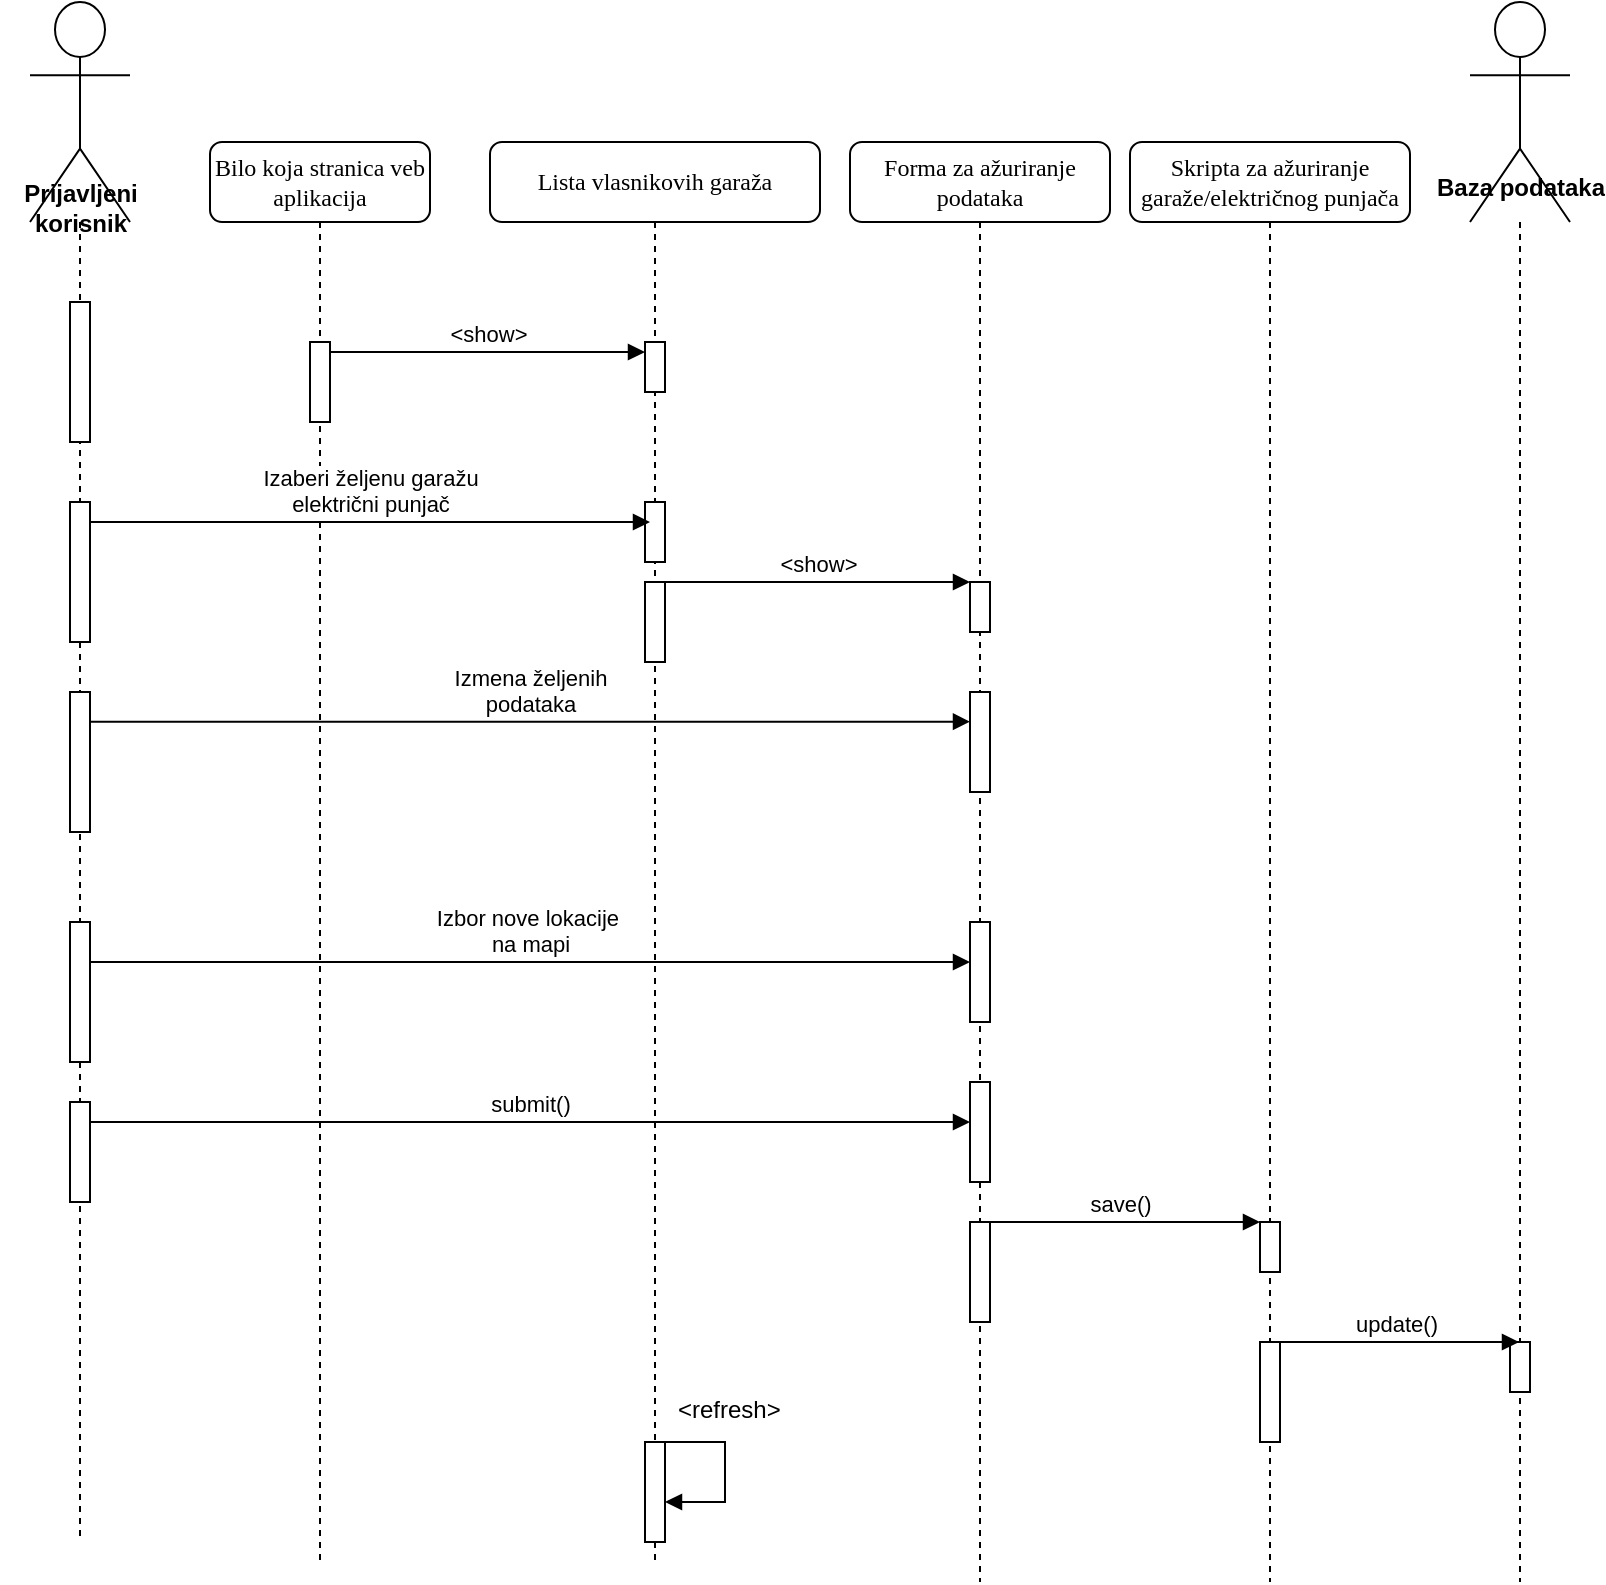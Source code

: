 <mxfile version="24.8.6">
  <diagram name="Page-1" id="13e1069c-82ec-6db2-03f1-153e76fe0fe0">
    <mxGraphModel dx="2232" dy="985" grid="1" gridSize="10" guides="1" tooltips="1" connect="1" arrows="1" fold="1" page="1" pageScale="1" pageWidth="1100" pageHeight="850" background="none" math="0" shadow="0">
      <root>
        <mxCell id="0" />
        <mxCell id="1" parent="0" />
        <mxCell id="7baba1c4bc27f4b0-4" value="Bilo koja stranica veb aplikacija" style="shape=umlLifeline;perimeter=lifelinePerimeter;whiteSpace=wrap;html=1;container=1;collapsible=0;recursiveResize=0;outlineConnect=0;rounded=1;shadow=0;comic=0;labelBackgroundColor=none;strokeWidth=1;fontFamily=Verdana;fontSize=12;align=center;" parent="1" vertex="1">
          <mxGeometry x="340" y="80" width="110" height="710" as="geometry" />
        </mxCell>
        <mxCell id="afSPU_G0b2pJXZFKKg_S-8" value="" style="html=1;points=[[0,0,0,0,5],[0,1,0,0,-5],[1,0,0,0,5],[1,1,0,0,-5]];perimeter=orthogonalPerimeter;outlineConnect=0;targetShapes=umlLifeline;portConstraint=eastwest;newEdgeStyle={&quot;curved&quot;:0,&quot;rounded&quot;:0};" vertex="1" parent="7baba1c4bc27f4b0-4">
          <mxGeometry x="50" y="100" width="10" height="40" as="geometry" />
        </mxCell>
        <mxCell id="7baba1c4bc27f4b0-5" value="Lista vlasnikovih garaža" style="shape=umlLifeline;perimeter=lifelinePerimeter;whiteSpace=wrap;html=1;container=1;collapsible=0;recursiveResize=0;outlineConnect=0;rounded=1;shadow=0;comic=0;labelBackgroundColor=none;strokeWidth=1;fontFamily=Verdana;fontSize=12;align=center;" parent="1" vertex="1">
          <mxGeometry x="480" y="80" width="165" height="710" as="geometry" />
        </mxCell>
        <mxCell id="afSPU_G0b2pJXZFKKg_S-13" value="" style="html=1;points=[[0,0,0,0,5],[0,1,0,0,-5],[1,0,0,0,5],[1,1,0,0,-5]];perimeter=orthogonalPerimeter;outlineConnect=0;targetShapes=umlLifeline;portConstraint=eastwest;newEdgeStyle={&quot;curved&quot;:0,&quot;rounded&quot;:0};" vertex="1" parent="7baba1c4bc27f4b0-5">
          <mxGeometry x="77.5" y="100" width="10" height="25" as="geometry" />
        </mxCell>
        <mxCell id="afSPU_G0b2pJXZFKKg_S-9" value="" style="html=1;points=[[0,0,0,0,5],[0,1,0,0,-5],[1,0,0,0,5],[1,1,0,0,-5]];perimeter=orthogonalPerimeter;outlineConnect=0;targetShapes=umlLifeline;portConstraint=eastwest;newEdgeStyle={&quot;curved&quot;:0,&quot;rounded&quot;:0};" vertex="1" parent="7baba1c4bc27f4b0-5">
          <mxGeometry x="77.5" y="180" width="10" height="30" as="geometry" />
        </mxCell>
        <mxCell id="afSPU_G0b2pJXZFKKg_S-27" value="" style="html=1;points=[[0,0,0,0,5],[0,1,0,0,-5],[1,0,0,0,5],[1,1,0,0,-5]];perimeter=orthogonalPerimeter;outlineConnect=0;targetShapes=umlLifeline;portConstraint=eastwest;newEdgeStyle={&quot;curved&quot;:0,&quot;rounded&quot;:0};" vertex="1" parent="7baba1c4bc27f4b0-5">
          <mxGeometry x="77.5" y="220" width="10" height="40" as="geometry" />
        </mxCell>
        <mxCell id="afSPU_G0b2pJXZFKKg_S-41" value="" style="html=1;points=[[0,0,0,0,5],[0,1,0,0,-5],[1,0,0,0,5],[1,1,0,0,-5]];perimeter=orthogonalPerimeter;outlineConnect=0;targetShapes=umlLifeline;portConstraint=eastwest;newEdgeStyle={&quot;curved&quot;:0,&quot;rounded&quot;:0};" vertex="1" parent="7baba1c4bc27f4b0-5">
          <mxGeometry x="77.5" y="650" width="10" height="50" as="geometry" />
        </mxCell>
        <mxCell id="afSPU_G0b2pJXZFKKg_S-42" value="" style="html=1;align=left;spacingLeft=2;endArrow=block;rounded=0;edgeStyle=orthogonalEdgeStyle;curved=0;rounded=0;" edge="1" parent="7baba1c4bc27f4b0-5">
          <mxGeometry relative="1" as="geometry">
            <mxPoint x="87.5" y="650" as="sourcePoint" />
            <Array as="points">
              <mxPoint x="117.5" y="680" />
            </Array>
            <mxPoint x="87.5" y="680" as="targetPoint" />
          </mxGeometry>
        </mxCell>
        <mxCell id="afSPU_G0b2pJXZFKKg_S-43" value="&amp;lt;refresh&amp;gt;" style="text;strokeColor=none;fillColor=none;align=left;verticalAlign=top;spacingLeft=4;spacingRight=4;overflow=hidden;rotatable=0;points=[[0,0.5],[1,0.5]];portConstraint=eastwest;whiteSpace=wrap;html=1;" vertex="1" parent="7baba1c4bc27f4b0-5">
          <mxGeometry x="87.5" y="620" width="100" height="26" as="geometry" />
        </mxCell>
        <mxCell id="7baba1c4bc27f4b0-6" value="Forma za ažuriranje podataka" style="shape=umlLifeline;perimeter=lifelinePerimeter;whiteSpace=wrap;html=1;container=1;collapsible=0;recursiveResize=0;outlineConnect=0;rounded=1;shadow=0;comic=0;labelBackgroundColor=none;strokeWidth=1;fontFamily=Verdana;fontSize=12;align=center;" parent="1" vertex="1">
          <mxGeometry x="660" y="80" width="130" height="720" as="geometry" />
        </mxCell>
        <mxCell id="afSPU_G0b2pJXZFKKg_S-16" value="" style="html=1;points=[[0,0,0,0,5],[0,1,0,0,-5],[1,0,0,0,5],[1,1,0,0,-5]];perimeter=orthogonalPerimeter;outlineConnect=0;targetShapes=umlLifeline;portConstraint=eastwest;newEdgeStyle={&quot;curved&quot;:0,&quot;rounded&quot;:0};" vertex="1" parent="7baba1c4bc27f4b0-6">
          <mxGeometry x="60" y="275" width="10" height="50" as="geometry" />
        </mxCell>
        <mxCell id="afSPU_G0b2pJXZFKKg_S-26" value="" style="html=1;points=[[0,0,0,0,5],[0,1,0,0,-5],[1,0,0,0,5],[1,1,0,0,-5]];perimeter=orthogonalPerimeter;outlineConnect=0;targetShapes=umlLifeline;portConstraint=eastwest;newEdgeStyle={&quot;curved&quot;:0,&quot;rounded&quot;:0};" vertex="1" parent="7baba1c4bc27f4b0-6">
          <mxGeometry x="60" y="220" width="10" height="25" as="geometry" />
        </mxCell>
        <mxCell id="afSPU_G0b2pJXZFKKg_S-28" value="&amp;lt;show&amp;gt;" style="html=1;verticalAlign=bottom;endArrow=block;curved=0;rounded=0;" edge="1" parent="7baba1c4bc27f4b0-6" source="afSPU_G0b2pJXZFKKg_S-27">
          <mxGeometry width="80" relative="1" as="geometry">
            <mxPoint x="-65" y="220.34" as="sourcePoint" />
            <mxPoint x="60" y="220" as="targetPoint" />
          </mxGeometry>
        </mxCell>
        <mxCell id="afSPU_G0b2pJXZFKKg_S-29" value="" style="html=1;points=[[0,0,0,0,5],[0,1,0,0,-5],[1,0,0,0,5],[1,1,0,0,-5]];perimeter=orthogonalPerimeter;outlineConnect=0;targetShapes=umlLifeline;portConstraint=eastwest;newEdgeStyle={&quot;curved&quot;:0,&quot;rounded&quot;:0};" vertex="1" parent="7baba1c4bc27f4b0-6">
          <mxGeometry x="60" y="540" width="10" height="50" as="geometry" />
        </mxCell>
        <mxCell id="afSPU_G0b2pJXZFKKg_S-18" value="" style="html=1;points=[[0,0,0,0,5],[0,1,0,0,-5],[1,0,0,0,5],[1,1,0,0,-5]];perimeter=orthogonalPerimeter;outlineConnect=0;targetShapes=umlLifeline;portConstraint=eastwest;newEdgeStyle={&quot;curved&quot;:0,&quot;rounded&quot;:0};" vertex="1" parent="7baba1c4bc27f4b0-6">
          <mxGeometry x="60" y="390" width="10" height="50" as="geometry" />
        </mxCell>
        <mxCell id="afSPU_G0b2pJXZFKKg_S-21" value="" style="html=1;points=[[0,0,0,0,5],[0,1,0,0,-5],[1,0,0,0,5],[1,1,0,0,-5]];perimeter=orthogonalPerimeter;outlineConnect=0;targetShapes=umlLifeline;portConstraint=eastwest;newEdgeStyle={&quot;curved&quot;:0,&quot;rounded&quot;:0};" vertex="1" parent="7baba1c4bc27f4b0-6">
          <mxGeometry x="60" y="470" width="10" height="50" as="geometry" />
        </mxCell>
        <mxCell id="7baba1c4bc27f4b0-7" value="Skripta za ažuriranje garaže/električnog punjača" style="shape=umlLifeline;perimeter=lifelinePerimeter;whiteSpace=wrap;html=1;container=1;collapsible=0;recursiveResize=0;outlineConnect=0;rounded=1;shadow=0;comic=0;labelBackgroundColor=none;strokeWidth=1;fontFamily=Verdana;fontSize=12;align=center;" parent="1" vertex="1">
          <mxGeometry x="800" y="80" width="140" height="720" as="geometry" />
        </mxCell>
        <mxCell id="afSPU_G0b2pJXZFKKg_S-31" value="" style="html=1;points=[[0,0,0,0,5],[0,1,0,0,-5],[1,0,0,0,5],[1,1,0,0,-5]];perimeter=orthogonalPerimeter;outlineConnect=0;targetShapes=umlLifeline;portConstraint=eastwest;newEdgeStyle={&quot;curved&quot;:0,&quot;rounded&quot;:0};" vertex="1" parent="7baba1c4bc27f4b0-7">
          <mxGeometry x="65" y="540" width="10" height="25" as="geometry" />
        </mxCell>
        <mxCell id="afSPU_G0b2pJXZFKKg_S-32" value="save()" style="html=1;verticalAlign=bottom;endArrow=block;curved=0;rounded=0;" edge="1" parent="7baba1c4bc27f4b0-7" source="7baba1c4bc27f4b0-6">
          <mxGeometry width="80" relative="1" as="geometry">
            <mxPoint x="-70" y="540" as="sourcePoint" />
            <mxPoint x="65" y="540" as="targetPoint" />
          </mxGeometry>
        </mxCell>
        <mxCell id="afSPU_G0b2pJXZFKKg_S-34" value="" style="html=1;points=[[0,0,0,0,5],[0,1,0,0,-5],[1,0,0,0,5],[1,1,0,0,-5]];perimeter=orthogonalPerimeter;outlineConnect=0;targetShapes=umlLifeline;portConstraint=eastwest;newEdgeStyle={&quot;curved&quot;:0,&quot;rounded&quot;:0};" vertex="1" parent="7baba1c4bc27f4b0-7">
          <mxGeometry x="65" y="600" width="10" height="50" as="geometry" />
        </mxCell>
        <mxCell id="afSPU_G0b2pJXZFKKg_S-1" value="" style="shape=umlLifeline;perimeter=lifelinePerimeter;whiteSpace=wrap;html=1;container=1;dropTarget=0;collapsible=0;recursiveResize=0;outlineConnect=0;portConstraint=eastwest;newEdgeStyle={&quot;curved&quot;:0,&quot;rounded&quot;:0};participant=umlActor;size=110;" vertex="1" parent="1">
          <mxGeometry x="250" y="10" width="50" height="770" as="geometry" />
        </mxCell>
        <mxCell id="afSPU_G0b2pJXZFKKg_S-7" value="" style="html=1;points=[[0,0,0,0,5],[0,1,0,0,-5],[1,0,0,0,5],[1,1,0,0,-5]];perimeter=orthogonalPerimeter;outlineConnect=0;targetShapes=umlLifeline;portConstraint=eastwest;newEdgeStyle={&quot;curved&quot;:0,&quot;rounded&quot;:0};" vertex="1" parent="afSPU_G0b2pJXZFKKg_S-1">
          <mxGeometry x="20" y="150" width="10" height="70" as="geometry" />
        </mxCell>
        <mxCell id="afSPU_G0b2pJXZFKKg_S-11" value="" style="html=1;points=[[0,0,0,0,5],[0,1,0,0,-5],[1,0,0,0,5],[1,1,0,0,-5]];perimeter=orthogonalPerimeter;outlineConnect=0;targetShapes=umlLifeline;portConstraint=eastwest;newEdgeStyle={&quot;curved&quot;:0,&quot;rounded&quot;:0};" vertex="1" parent="afSPU_G0b2pJXZFKKg_S-1">
          <mxGeometry x="20" y="250" width="10" height="70" as="geometry" />
        </mxCell>
        <mxCell id="afSPU_G0b2pJXZFKKg_S-14" value="" style="html=1;points=[[0,0,0,0,5],[0,1,0,0,-5],[1,0,0,0,5],[1,1,0,0,-5]];perimeter=orthogonalPerimeter;outlineConnect=0;targetShapes=umlLifeline;portConstraint=eastwest;newEdgeStyle={&quot;curved&quot;:0,&quot;rounded&quot;:0};" vertex="1" parent="afSPU_G0b2pJXZFKKg_S-1">
          <mxGeometry x="20" y="345" width="10" height="70" as="geometry" />
        </mxCell>
        <mxCell id="afSPU_G0b2pJXZFKKg_S-3" value="" style="shape=umlLifeline;perimeter=lifelinePerimeter;whiteSpace=wrap;html=1;container=1;dropTarget=0;collapsible=0;recursiveResize=0;outlineConnect=0;portConstraint=eastwest;newEdgeStyle={&quot;curved&quot;:0,&quot;rounded&quot;:0};participant=umlActor;size=110;" vertex="1" parent="1">
          <mxGeometry x="970" y="10" width="50" height="790" as="geometry" />
        </mxCell>
        <mxCell id="afSPU_G0b2pJXZFKKg_S-36" value="" style="html=1;points=[[0,0,0,0,5],[0,1,0,0,-5],[1,0,0,0,5],[1,1,0,0,-5]];perimeter=orthogonalPerimeter;outlineConnect=0;targetShapes=umlLifeline;portConstraint=eastwest;newEdgeStyle={&quot;curved&quot;:0,&quot;rounded&quot;:0};" vertex="1" parent="afSPU_G0b2pJXZFKKg_S-3">
          <mxGeometry x="20" y="670" width="10" height="25" as="geometry" />
        </mxCell>
        <mxCell id="afSPU_G0b2pJXZFKKg_S-15" value="Izmena željenih&lt;div&gt;podataka&lt;/div&gt;" style="html=1;verticalAlign=bottom;endArrow=block;curved=0;rounded=0;exitX=1;exitY=0;exitDx=0;exitDy=5;exitPerimeter=0;" edge="1" parent="1" target="afSPU_G0b2pJXZFKKg_S-16">
          <mxGeometry width="80" relative="1" as="geometry">
            <mxPoint x="280" y="369.84" as="sourcePoint" />
            <mxPoint x="710" y="370" as="targetPoint" />
          </mxGeometry>
        </mxCell>
        <mxCell id="afSPU_G0b2pJXZFKKg_S-19" value="&lt;div&gt;submit()&lt;/div&gt;" style="html=1;verticalAlign=bottom;endArrow=block;curved=0;rounded=0;exitX=1;exitY=0;exitDx=0;exitDy=5;exitPerimeter=0;" edge="1" parent="1">
          <mxGeometry width="80" relative="1" as="geometry">
            <mxPoint x="280" y="570" as="sourcePoint" />
            <mxPoint x="720" y="570" as="targetPoint" />
          </mxGeometry>
        </mxCell>
        <mxCell id="afSPU_G0b2pJXZFKKg_S-17" value="" style="html=1;points=[[0,0,0,0,5],[0,1,0,0,-5],[1,0,0,0,5],[1,1,0,0,-5]];perimeter=orthogonalPerimeter;outlineConnect=0;targetShapes=umlLifeline;portConstraint=eastwest;newEdgeStyle={&quot;curved&quot;:0,&quot;rounded&quot;:0};" vertex="1" parent="1">
          <mxGeometry x="270" y="470" width="10" height="70" as="geometry" />
        </mxCell>
        <mxCell id="afSPU_G0b2pJXZFKKg_S-20" value="" style="html=1;points=[[0,0,0,0,5],[0,1,0,0,-5],[1,0,0,0,5],[1,1,0,0,-5]];perimeter=orthogonalPerimeter;outlineConnect=0;targetShapes=umlLifeline;portConstraint=eastwest;newEdgeStyle={&quot;curved&quot;:0,&quot;rounded&quot;:0};" vertex="1" parent="1">
          <mxGeometry x="270" y="560" width="10" height="50" as="geometry" />
        </mxCell>
        <mxCell id="afSPU_G0b2pJXZFKKg_S-22" value="Izbor nove lokacije&amp;nbsp;&lt;div&gt;na mapi&lt;/div&gt;" style="html=1;verticalAlign=bottom;endArrow=block;curved=0;rounded=0;exitX=1;exitY=0;exitDx=0;exitDy=5;exitPerimeter=0;entryX=0;entryY=0.4;entryDx=0;entryDy=0;entryPerimeter=0;" edge="1" parent="1" target="afSPU_G0b2pJXZFKKg_S-18">
          <mxGeometry width="80" relative="1" as="geometry">
            <mxPoint x="280" y="490" as="sourcePoint" />
            <mxPoint x="660" y="490" as="targetPoint" />
          </mxGeometry>
        </mxCell>
        <mxCell id="afSPU_G0b2pJXZFKKg_S-35" value="update()" style="html=1;verticalAlign=bottom;endArrow=block;curved=0;rounded=0;" edge="1" parent="1" target="afSPU_G0b2pJXZFKKg_S-3">
          <mxGeometry width="80" relative="1" as="geometry">
            <mxPoint x="870" y="680" as="sourcePoint" />
            <mxPoint x="920" y="680" as="targetPoint" />
          </mxGeometry>
        </mxCell>
        <mxCell id="afSPU_G0b2pJXZFKKg_S-12" value="Izaberi željenu garažu&lt;div&gt;električni punjač&lt;/div&gt;" style="html=1;verticalAlign=bottom;endArrow=block;curved=0;rounded=0;" edge="1" parent="1">
          <mxGeometry width="80" relative="1" as="geometry">
            <mxPoint x="280" y="270" as="sourcePoint" />
            <mxPoint x="560" y="270" as="targetPoint" />
            <Array as="points">
              <mxPoint x="365" y="270.01" />
              <mxPoint x="405" y="270.01" />
            </Array>
          </mxGeometry>
        </mxCell>
        <mxCell id="afSPU_G0b2pJXZFKKg_S-10" value="&amp;lt;show&amp;gt;" style="html=1;verticalAlign=bottom;endArrow=block;curved=0;rounded=0;exitX=1;exitY=0;exitDx=0;exitDy=5;exitPerimeter=0;entryX=0;entryY=0;entryDx=0;entryDy=5;entryPerimeter=0;" edge="1" parent="1" source="afSPU_G0b2pJXZFKKg_S-8" target="afSPU_G0b2pJXZFKKg_S-13">
          <mxGeometry width="80" relative="1" as="geometry">
            <mxPoint x="415" y="184.66" as="sourcePoint" />
            <mxPoint x="550" y="185" as="targetPoint" />
          </mxGeometry>
        </mxCell>
        <mxCell id="afSPU_G0b2pJXZFKKg_S-45" value="Prijavljeni&lt;div&gt;korisnik&lt;/div&gt;" style="text;align=center;fontStyle=1;verticalAlign=middle;spacingLeft=3;spacingRight=3;strokeColor=none;rotatable=0;points=[[0,0.5],[1,0.5]];portConstraint=eastwest;html=1;" vertex="1" parent="1">
          <mxGeometry x="235" y="100" width="80" height="26" as="geometry" />
        </mxCell>
        <mxCell id="afSPU_G0b2pJXZFKKg_S-46" value="Baza podataka" style="text;align=center;fontStyle=1;verticalAlign=middle;spacingLeft=3;spacingRight=3;strokeColor=none;rotatable=0;points=[[0,0.5],[1,0.5]];portConstraint=eastwest;html=1;" vertex="1" parent="1">
          <mxGeometry x="955" y="90" width="80" height="26" as="geometry" />
        </mxCell>
      </root>
    </mxGraphModel>
  </diagram>
</mxfile>
